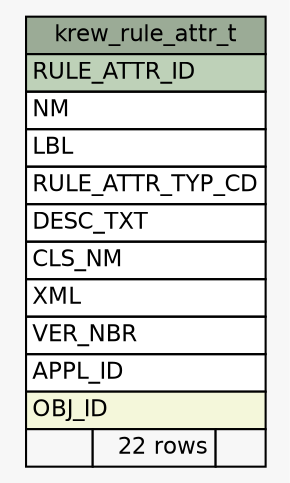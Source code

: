 // dot 2.28.0 on Mac OS X 10.7.2
// SchemaSpy rev 590
digraph "krew_rule_attr_t" {
  graph [
    rankdir="RL"
    bgcolor="#f7f7f7"
    nodesep="0.18"
    ranksep="0.46"
    fontname="Helvetica"
    fontsize="11"
  ];
  node [
    fontname="Helvetica"
    fontsize="11"
    shape="plaintext"
  ];
  edge [
    arrowsize="0.8"
  ];
  "krew_rule_attr_t" [
    label=<
    <TABLE BORDER="0" CELLBORDER="1" CELLSPACING="0" BGCOLOR="#ffffff">
      <TR><TD COLSPAN="3" BGCOLOR="#9bab96" ALIGN="CENTER">krew_rule_attr_t</TD></TR>
      <TR><TD PORT="RULE_ATTR_ID" COLSPAN="3" BGCOLOR="#bed1b8" ALIGN="LEFT">RULE_ATTR_ID</TD></TR>
      <TR><TD PORT="NM" COLSPAN="3" ALIGN="LEFT">NM</TD></TR>
      <TR><TD PORT="LBL" COLSPAN="3" ALIGN="LEFT">LBL</TD></TR>
      <TR><TD PORT="RULE_ATTR_TYP_CD" COLSPAN="3" ALIGN="LEFT">RULE_ATTR_TYP_CD</TD></TR>
      <TR><TD PORT="DESC_TXT" COLSPAN="3" ALIGN="LEFT">DESC_TXT</TD></TR>
      <TR><TD PORT="CLS_NM" COLSPAN="3" ALIGN="LEFT">CLS_NM</TD></TR>
      <TR><TD PORT="XML" COLSPAN="3" ALIGN="LEFT">XML</TD></TR>
      <TR><TD PORT="VER_NBR" COLSPAN="3" ALIGN="LEFT">VER_NBR</TD></TR>
      <TR><TD PORT="APPL_ID" COLSPAN="3" ALIGN="LEFT">APPL_ID</TD></TR>
      <TR><TD PORT="OBJ_ID" COLSPAN="3" BGCOLOR="#f4f7da" ALIGN="LEFT">OBJ_ID</TD></TR>
      <TR><TD ALIGN="LEFT" BGCOLOR="#f7f7f7">  </TD><TD ALIGN="RIGHT" BGCOLOR="#f7f7f7">22 rows</TD><TD ALIGN="RIGHT" BGCOLOR="#f7f7f7">  </TD></TR>
    </TABLE>>
    URL="tables/krew_rule_attr_t.html"
    tooltip="krew_rule_attr_t"
  ];
}
